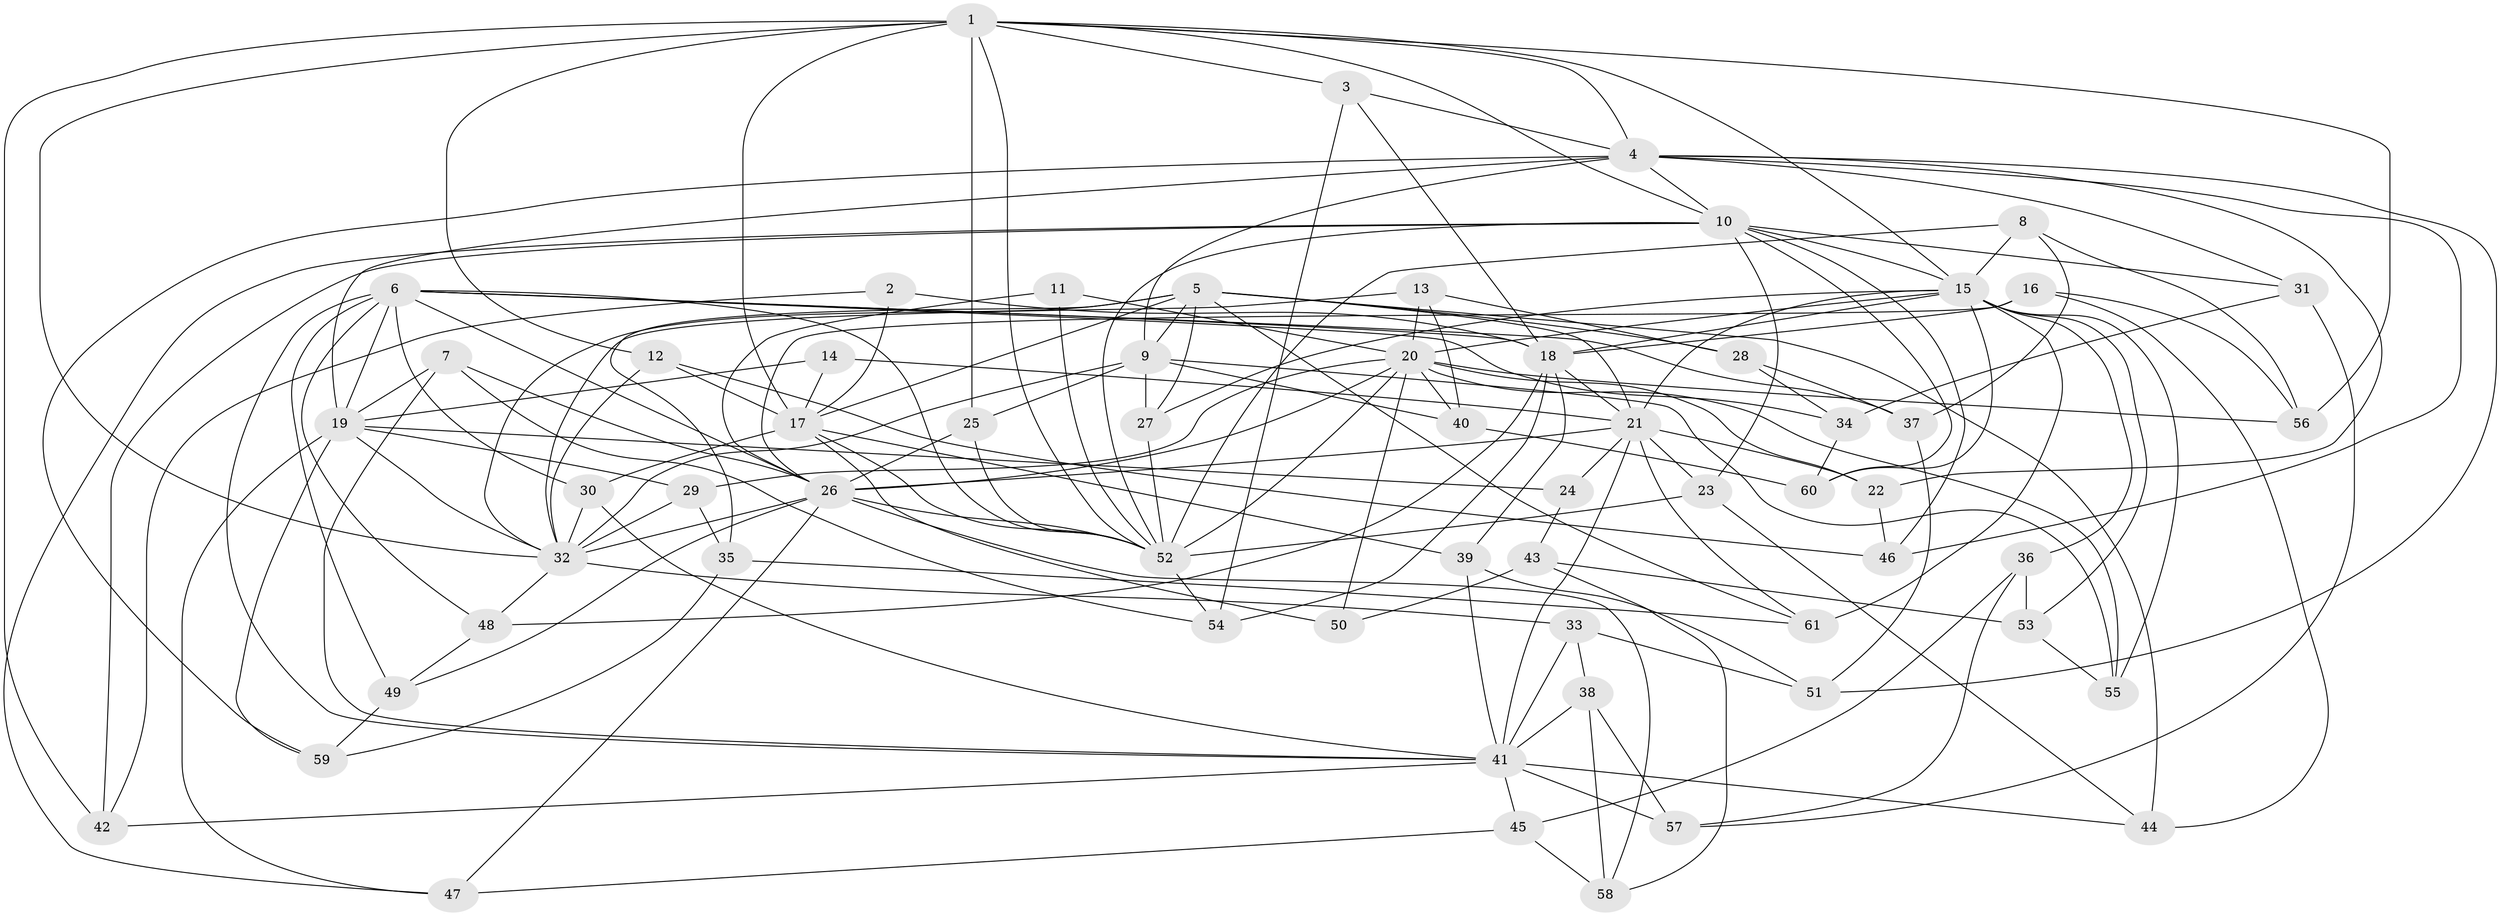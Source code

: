 // original degree distribution, {4: 1.0}
// Generated by graph-tools (version 1.1) at 2025/38/03/09/25 02:38:07]
// undirected, 61 vertices, 169 edges
graph export_dot {
graph [start="1"]
  node [color=gray90,style=filled];
  1;
  2;
  3;
  4;
  5;
  6;
  7;
  8;
  9;
  10;
  11;
  12;
  13;
  14;
  15;
  16;
  17;
  18;
  19;
  20;
  21;
  22;
  23;
  24;
  25;
  26;
  27;
  28;
  29;
  30;
  31;
  32;
  33;
  34;
  35;
  36;
  37;
  38;
  39;
  40;
  41;
  42;
  43;
  44;
  45;
  46;
  47;
  48;
  49;
  50;
  51;
  52;
  53;
  54;
  55;
  56;
  57;
  58;
  59;
  60;
  61;
  1 -- 3 [weight=1.0];
  1 -- 4 [weight=1.0];
  1 -- 10 [weight=1.0];
  1 -- 12 [weight=1.0];
  1 -- 15 [weight=1.0];
  1 -- 17 [weight=2.0];
  1 -- 25 [weight=1.0];
  1 -- 32 [weight=1.0];
  1 -- 42 [weight=1.0];
  1 -- 52 [weight=1.0];
  1 -- 56 [weight=1.0];
  2 -- 17 [weight=1.0];
  2 -- 18 [weight=2.0];
  2 -- 42 [weight=1.0];
  3 -- 4 [weight=1.0];
  3 -- 18 [weight=1.0];
  3 -- 54 [weight=1.0];
  4 -- 9 [weight=1.0];
  4 -- 10 [weight=1.0];
  4 -- 19 [weight=1.0];
  4 -- 22 [weight=1.0];
  4 -- 31 [weight=1.0];
  4 -- 46 [weight=1.0];
  4 -- 51 [weight=1.0];
  4 -- 59 [weight=1.0];
  5 -- 9 [weight=1.0];
  5 -- 17 [weight=1.0];
  5 -- 21 [weight=2.0];
  5 -- 27 [weight=1.0];
  5 -- 28 [weight=1.0];
  5 -- 32 [weight=1.0];
  5 -- 35 [weight=1.0];
  5 -- 44 [weight=1.0];
  5 -- 61 [weight=1.0];
  6 -- 18 [weight=1.0];
  6 -- 19 [weight=1.0];
  6 -- 26 [weight=1.0];
  6 -- 30 [weight=1.0];
  6 -- 34 [weight=1.0];
  6 -- 37 [weight=1.0];
  6 -- 41 [weight=1.0];
  6 -- 48 [weight=1.0];
  6 -- 49 [weight=1.0];
  6 -- 52 [weight=1.0];
  7 -- 19 [weight=1.0];
  7 -- 26 [weight=1.0];
  7 -- 41 [weight=1.0];
  7 -- 54 [weight=1.0];
  8 -- 15 [weight=1.0];
  8 -- 37 [weight=1.0];
  8 -- 52 [weight=1.0];
  8 -- 56 [weight=1.0];
  9 -- 25 [weight=1.0];
  9 -- 27 [weight=1.0];
  9 -- 32 [weight=2.0];
  9 -- 40 [weight=1.0];
  9 -- 55 [weight=1.0];
  10 -- 15 [weight=1.0];
  10 -- 23 [weight=1.0];
  10 -- 31 [weight=1.0];
  10 -- 42 [weight=1.0];
  10 -- 46 [weight=1.0];
  10 -- 47 [weight=1.0];
  10 -- 52 [weight=1.0];
  10 -- 60 [weight=1.0];
  11 -- 20 [weight=2.0];
  11 -- 26 [weight=1.0];
  11 -- 52 [weight=1.0];
  12 -- 17 [weight=1.0];
  12 -- 32 [weight=1.0];
  12 -- 46 [weight=1.0];
  13 -- 20 [weight=1.0];
  13 -- 28 [weight=1.0];
  13 -- 32 [weight=1.0];
  13 -- 40 [weight=1.0];
  14 -- 17 [weight=2.0];
  14 -- 19 [weight=1.0];
  14 -- 21 [weight=1.0];
  15 -- 18 [weight=1.0];
  15 -- 20 [weight=1.0];
  15 -- 21 [weight=1.0];
  15 -- 27 [weight=1.0];
  15 -- 36 [weight=1.0];
  15 -- 53 [weight=1.0];
  15 -- 55 [weight=1.0];
  15 -- 60 [weight=1.0];
  15 -- 61 [weight=1.0];
  16 -- 18 [weight=1.0];
  16 -- 26 [weight=1.0];
  16 -- 44 [weight=1.0];
  16 -- 56 [weight=1.0];
  17 -- 30 [weight=1.0];
  17 -- 39 [weight=1.0];
  17 -- 50 [weight=2.0];
  17 -- 52 [weight=1.0];
  18 -- 21 [weight=1.0];
  18 -- 39 [weight=1.0];
  18 -- 48 [weight=1.0];
  18 -- 54 [weight=1.0];
  19 -- 24 [weight=2.0];
  19 -- 29 [weight=1.0];
  19 -- 32 [weight=1.0];
  19 -- 47 [weight=1.0];
  19 -- 59 [weight=1.0];
  20 -- 22 [weight=1.0];
  20 -- 26 [weight=1.0];
  20 -- 29 [weight=1.0];
  20 -- 40 [weight=1.0];
  20 -- 50 [weight=1.0];
  20 -- 52 [weight=1.0];
  20 -- 55 [weight=1.0];
  20 -- 56 [weight=1.0];
  21 -- 22 [weight=1.0];
  21 -- 23 [weight=1.0];
  21 -- 24 [weight=1.0];
  21 -- 26 [weight=1.0];
  21 -- 41 [weight=2.0];
  21 -- 61 [weight=1.0];
  22 -- 46 [weight=1.0];
  23 -- 44 [weight=1.0];
  23 -- 52 [weight=1.0];
  24 -- 43 [weight=1.0];
  25 -- 26 [weight=1.0];
  25 -- 52 [weight=1.0];
  26 -- 32 [weight=1.0];
  26 -- 47 [weight=1.0];
  26 -- 49 [weight=1.0];
  26 -- 52 [weight=1.0];
  26 -- 58 [weight=1.0];
  27 -- 52 [weight=1.0];
  28 -- 34 [weight=1.0];
  28 -- 37 [weight=1.0];
  29 -- 32 [weight=1.0];
  29 -- 35 [weight=1.0];
  30 -- 32 [weight=1.0];
  30 -- 41 [weight=1.0];
  31 -- 34 [weight=1.0];
  31 -- 57 [weight=1.0];
  32 -- 33 [weight=1.0];
  32 -- 48 [weight=1.0];
  33 -- 38 [weight=1.0];
  33 -- 41 [weight=1.0];
  33 -- 51 [weight=1.0];
  34 -- 60 [weight=1.0];
  35 -- 59 [weight=1.0];
  35 -- 61 [weight=1.0];
  36 -- 45 [weight=1.0];
  36 -- 53 [weight=1.0];
  36 -- 57 [weight=1.0];
  37 -- 51 [weight=1.0];
  38 -- 41 [weight=1.0];
  38 -- 57 [weight=1.0];
  38 -- 58 [weight=1.0];
  39 -- 41 [weight=1.0];
  39 -- 51 [weight=1.0];
  40 -- 60 [weight=1.0];
  41 -- 42 [weight=1.0];
  41 -- 44 [weight=1.0];
  41 -- 45 [weight=1.0];
  41 -- 57 [weight=1.0];
  43 -- 50 [weight=1.0];
  43 -- 53 [weight=1.0];
  43 -- 58 [weight=1.0];
  45 -- 47 [weight=1.0];
  45 -- 58 [weight=1.0];
  48 -- 49 [weight=1.0];
  49 -- 59 [weight=1.0];
  52 -- 54 [weight=1.0];
  53 -- 55 [weight=1.0];
}
